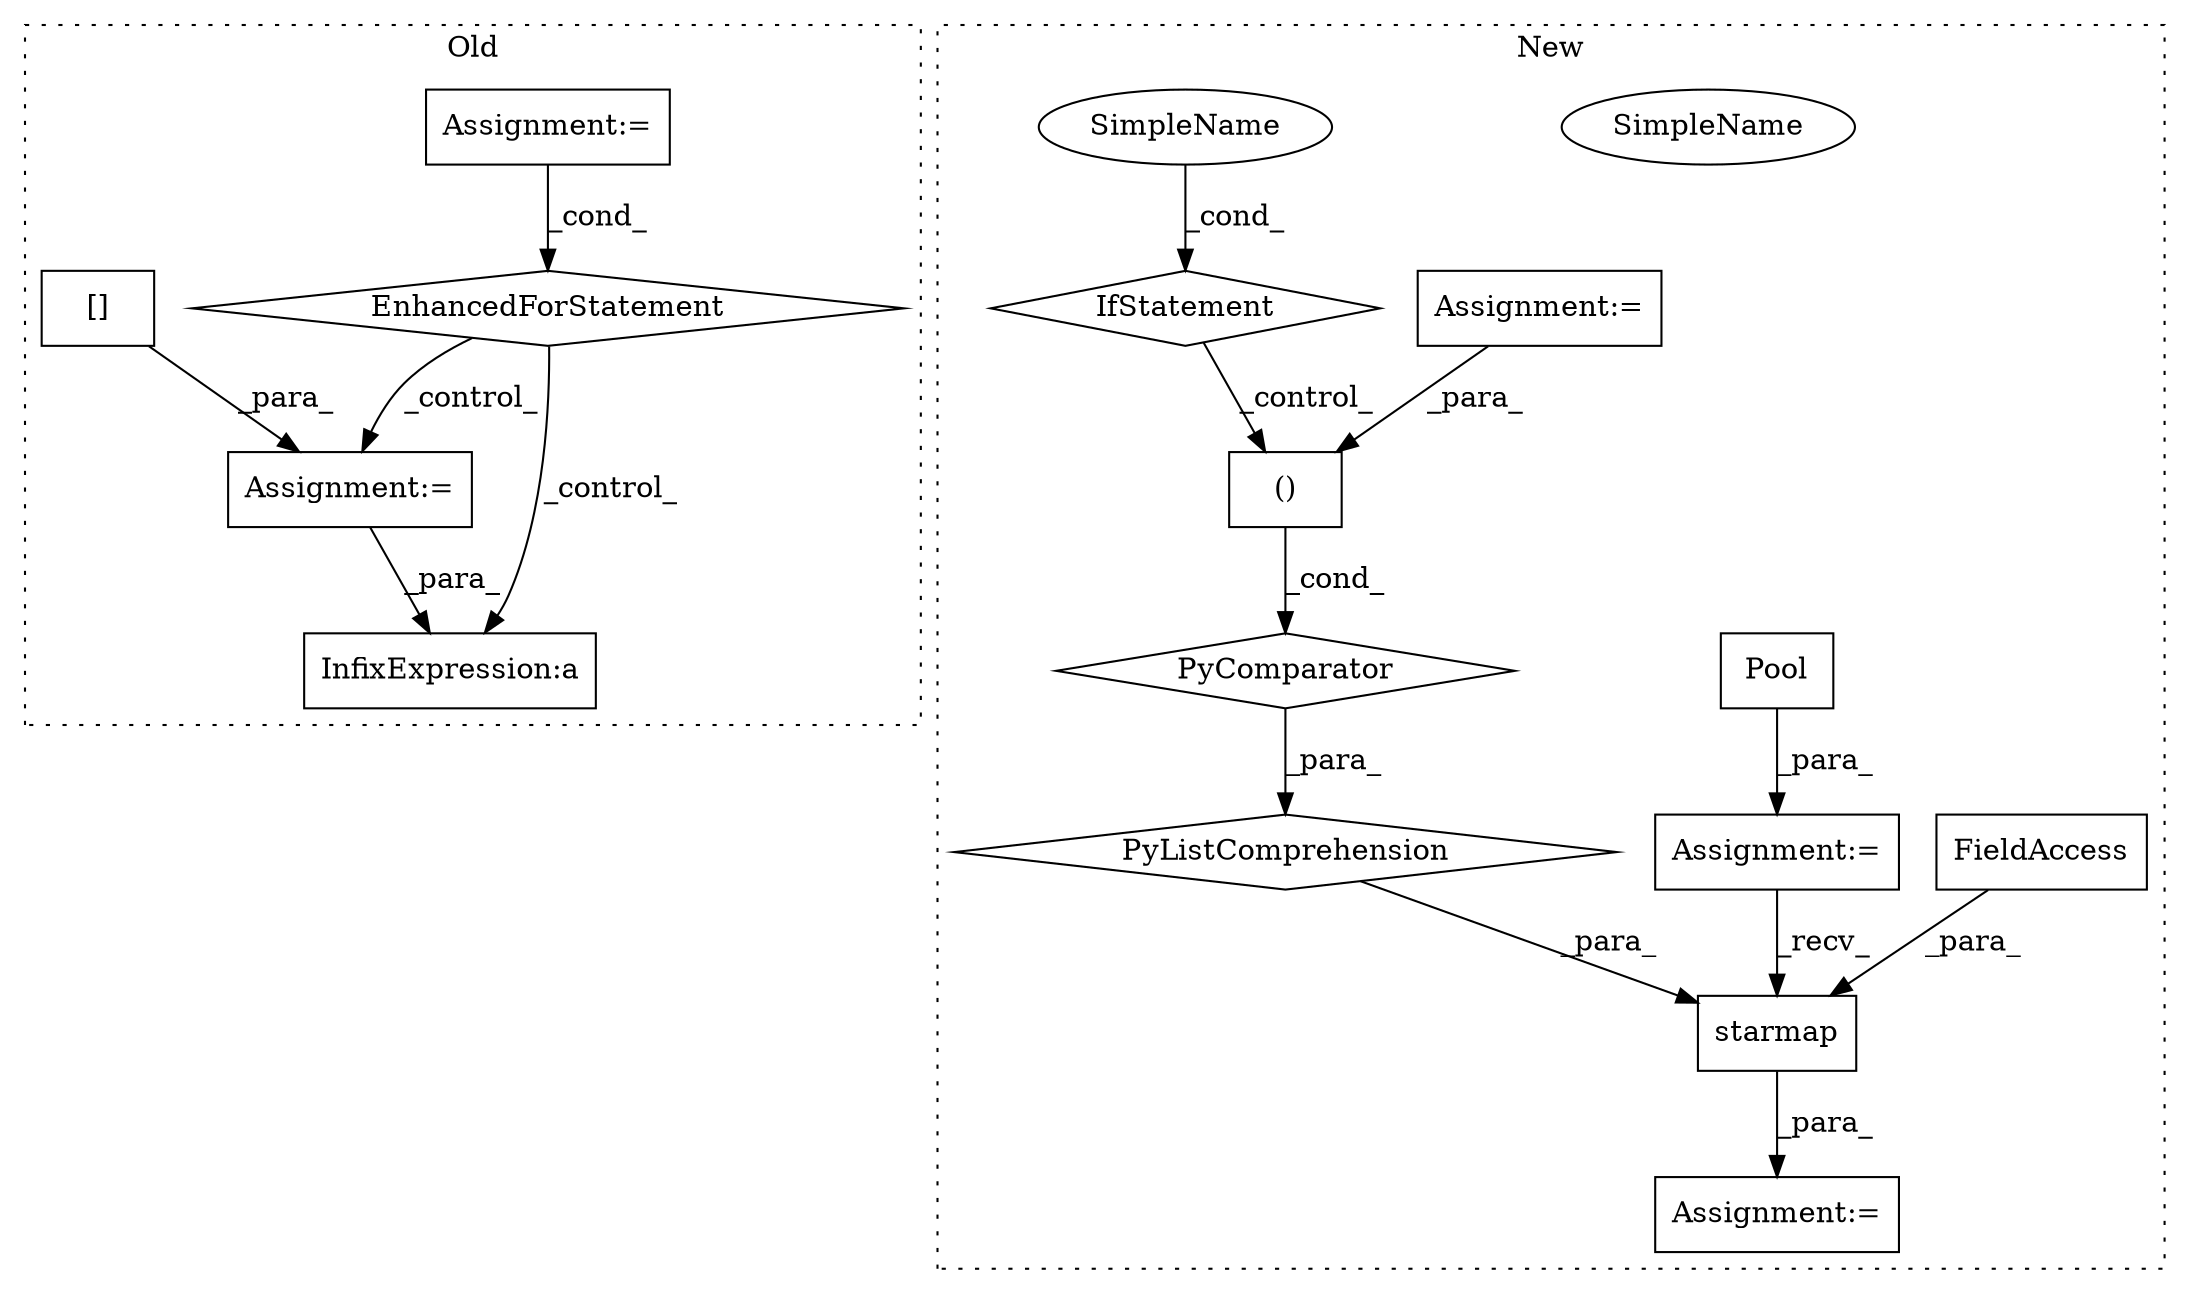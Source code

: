 digraph G {
subgraph cluster0 {
1 [label="EnhancedForStatement" a="70" s="3540,3620" l="53,2" shape="diamond"];
6 [label="Assignment:=" a="7" s="3540,3620" l="53,2" shape="box"];
11 [label="Assignment:=" a="7" s="3638" l="1" shape="box"];
12 [label="InfixExpression:a" a="27" s="3678" l="3" shape="box"];
13 [label="[]" a="2" s="3639,3657" l="12,1" shape="box"];
label = "Old";
style="dotted";
}
subgraph cluster1 {
2 [label="starmap" a="32" s="3667,3855" l="8,-10" shape="box"];
3 [label="FieldAccess" a="22" s="3675" l="11" shape="box"];
4 [label="Pool" a="32" s="3626,3648" l="5,1" shape="box"];
5 [label="Assignment:=" a="7" s="3609" l="1" shape="box"];
7 [label="Assignment:=" a="7" s="3664" l="1" shape="box"];
8 [label="()" a="106" s="3703" l="34" shape="box"];
9 [label="IfStatement" a="25" s="3799" l="43" shape="diamond"];
10 [label="SimpleName" a="42" s="3837" l="5" shape="ellipse"];
14 [label="PyListComprehension" a="109" s="3703" l="152" shape="diamond"];
15 [label="PyComparator" a="113" s="3799" l="43" shape="diamond"];
16 [label="Assignment:=" a="7" s="3799" l="43" shape="box"];
17 [label="SimpleName" a="42" s="3837" l="5" shape="ellipse"];
label = "New";
style="dotted";
}
1 -> 12 [label="_control_"];
1 -> 11 [label="_control_"];
2 -> 7 [label="_para_"];
3 -> 2 [label="_para_"];
4 -> 5 [label="_para_"];
5 -> 2 [label="_recv_"];
6 -> 1 [label="_cond_"];
8 -> 15 [label="_cond_"];
9 -> 8 [label="_control_"];
11 -> 12 [label="_para_"];
13 -> 11 [label="_para_"];
14 -> 2 [label="_para_"];
15 -> 14 [label="_para_"];
16 -> 8 [label="_para_"];
17 -> 9 [label="_cond_"];
}